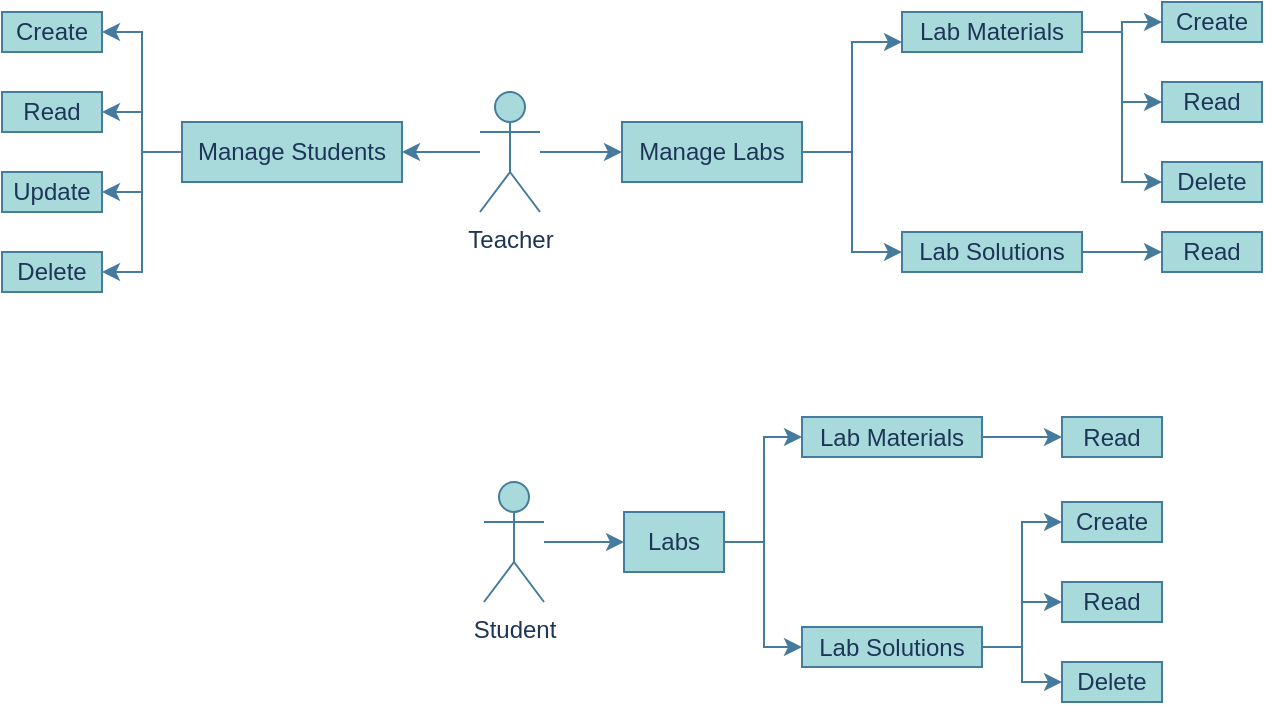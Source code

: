 <mxfile version="24.7.17">
  <diagram name="第 1 页" id="jkn6fn0x9Wz4eNC4is5e">
    <mxGraphModel dx="717" dy="18" grid="0" gridSize="10" guides="1" tooltips="1" connect="1" arrows="1" fold="1" page="0" pageScale="1" pageWidth="827" pageHeight="1169" background="#ffffff" math="0" shadow="0">
      <root>
        <mxCell id="0" />
        <mxCell id="1" parent="0" />
        <mxCell id="S2AbzcWut2CG05q-Gpmr-5" style="edgeStyle=orthogonalEdgeStyle;rounded=0;orthogonalLoop=1;jettySize=auto;html=1;entryX=1;entryY=0.5;entryDx=0;entryDy=0;labelBackgroundColor=none;strokeColor=#457B9D;fontColor=default;" parent="1" source="S2AbzcWut2CG05q-Gpmr-1" target="S2AbzcWut2CG05q-Gpmr-4" edge="1">
          <mxGeometry relative="1" as="geometry" />
        </mxCell>
        <mxCell id="S2AbzcWut2CG05q-Gpmr-7" style="edgeStyle=orthogonalEdgeStyle;rounded=0;orthogonalLoop=1;jettySize=auto;html=1;entryX=0;entryY=0.5;entryDx=0;entryDy=0;labelBackgroundColor=none;strokeColor=#457B9D;fontColor=default;" parent="1" source="S2AbzcWut2CG05q-Gpmr-1" target="S2AbzcWut2CG05q-Gpmr-6" edge="1">
          <mxGeometry relative="1" as="geometry" />
        </mxCell>
        <mxCell id="S2AbzcWut2CG05q-Gpmr-1" value="Teacher" style="shape=umlActor;verticalLabelPosition=bottom;verticalAlign=top;html=1;outlineConnect=0;labelBackgroundColor=none;fillColor=#A8DADC;strokeColor=#457B9D;fontColor=#1D3557;" parent="1" vertex="1">
          <mxGeometry x="338" y="455" width="30" height="60" as="geometry" />
        </mxCell>
        <mxCell id="S2AbzcWut2CG05q-Gpmr-12" style="edgeStyle=orthogonalEdgeStyle;rounded=0;orthogonalLoop=1;jettySize=auto;html=1;entryX=1;entryY=0.5;entryDx=0;entryDy=0;labelBackgroundColor=none;strokeColor=#457B9D;fontColor=default;" parent="1" source="S2AbzcWut2CG05q-Gpmr-4" target="S2AbzcWut2CG05q-Gpmr-8" edge="1">
          <mxGeometry relative="1" as="geometry">
            <Array as="points">
              <mxPoint x="169" y="485" />
              <mxPoint x="169" y="425" />
            </Array>
          </mxGeometry>
        </mxCell>
        <mxCell id="S2AbzcWut2CG05q-Gpmr-13" style="edgeStyle=orthogonalEdgeStyle;rounded=0;orthogonalLoop=1;jettySize=auto;html=1;exitX=0;exitY=0.5;exitDx=0;exitDy=0;entryX=1;entryY=0.5;entryDx=0;entryDy=0;labelBackgroundColor=none;strokeColor=#457B9D;fontColor=default;" parent="1" source="S2AbzcWut2CG05q-Gpmr-4" target="S2AbzcWut2CG05q-Gpmr-9" edge="1">
          <mxGeometry relative="1" as="geometry" />
        </mxCell>
        <mxCell id="S2AbzcWut2CG05q-Gpmr-14" style="edgeStyle=orthogonalEdgeStyle;rounded=0;orthogonalLoop=1;jettySize=auto;html=1;exitX=0;exitY=0.5;exitDx=0;exitDy=0;entryX=1;entryY=0.5;entryDx=0;entryDy=0;labelBackgroundColor=none;strokeColor=#457B9D;fontColor=default;" parent="1" source="S2AbzcWut2CG05q-Gpmr-4" target="S2AbzcWut2CG05q-Gpmr-10" edge="1">
          <mxGeometry relative="1" as="geometry" />
        </mxCell>
        <mxCell id="S2AbzcWut2CG05q-Gpmr-15" style="edgeStyle=orthogonalEdgeStyle;rounded=0;orthogonalLoop=1;jettySize=auto;html=1;exitX=0;exitY=0.5;exitDx=0;exitDy=0;entryX=1;entryY=0.5;entryDx=0;entryDy=0;labelBackgroundColor=none;strokeColor=#457B9D;fontColor=default;" parent="1" source="S2AbzcWut2CG05q-Gpmr-4" target="S2AbzcWut2CG05q-Gpmr-11" edge="1">
          <mxGeometry relative="1" as="geometry" />
        </mxCell>
        <mxCell id="S2AbzcWut2CG05q-Gpmr-4" value="Manage Students" style="rounded=0;whiteSpace=wrap;html=1;labelBackgroundColor=none;fillColor=#A8DADC;strokeColor=#457B9D;fontColor=#1D3557;" parent="1" vertex="1">
          <mxGeometry x="189" y="470" width="110" height="30" as="geometry" />
        </mxCell>
        <mxCell id="S2AbzcWut2CG05q-Gpmr-18" style="edgeStyle=orthogonalEdgeStyle;rounded=0;orthogonalLoop=1;jettySize=auto;html=1;exitX=1;exitY=0.5;exitDx=0;exitDy=0;entryX=0;entryY=0.75;entryDx=0;entryDy=0;labelBackgroundColor=none;strokeColor=#457B9D;fontColor=default;" parent="1" source="S2AbzcWut2CG05q-Gpmr-6" target="S2AbzcWut2CG05q-Gpmr-16" edge="1">
          <mxGeometry relative="1" as="geometry" />
        </mxCell>
        <mxCell id="S2AbzcWut2CG05q-Gpmr-19" style="edgeStyle=orthogonalEdgeStyle;rounded=0;orthogonalLoop=1;jettySize=auto;html=1;exitX=1;exitY=0.5;exitDx=0;exitDy=0;entryX=0;entryY=0.5;entryDx=0;entryDy=0;labelBackgroundColor=none;strokeColor=#457B9D;fontColor=default;" parent="1" source="S2AbzcWut2CG05q-Gpmr-6" target="S2AbzcWut2CG05q-Gpmr-17" edge="1">
          <mxGeometry relative="1" as="geometry" />
        </mxCell>
        <mxCell id="S2AbzcWut2CG05q-Gpmr-6" value="Manage Labs" style="rounded=0;whiteSpace=wrap;html=1;labelBackgroundColor=none;fillColor=#A8DADC;strokeColor=#457B9D;fontColor=#1D3557;" parent="1" vertex="1">
          <mxGeometry x="409" y="470" width="90" height="30" as="geometry" />
        </mxCell>
        <mxCell id="S2AbzcWut2CG05q-Gpmr-8" value="Create" style="rounded=0;whiteSpace=wrap;html=1;labelBackgroundColor=none;fillColor=#A8DADC;strokeColor=#457B9D;fontColor=#1D3557;" parent="1" vertex="1">
          <mxGeometry x="99" y="415" width="50" height="20" as="geometry" />
        </mxCell>
        <mxCell id="S2AbzcWut2CG05q-Gpmr-9" value="Read" style="rounded=0;whiteSpace=wrap;html=1;labelBackgroundColor=none;fillColor=#A8DADC;strokeColor=#457B9D;fontColor=#1D3557;" parent="1" vertex="1">
          <mxGeometry x="99" y="455" width="50" height="20" as="geometry" />
        </mxCell>
        <mxCell id="S2AbzcWut2CG05q-Gpmr-10" value="Update" style="rounded=0;whiteSpace=wrap;html=1;labelBackgroundColor=none;fillColor=#A8DADC;strokeColor=#457B9D;fontColor=#1D3557;" parent="1" vertex="1">
          <mxGeometry x="99" y="495" width="50" height="20" as="geometry" />
        </mxCell>
        <mxCell id="S2AbzcWut2CG05q-Gpmr-11" value="Delete" style="rounded=0;whiteSpace=wrap;html=1;labelBackgroundColor=none;fillColor=#A8DADC;strokeColor=#457B9D;fontColor=#1D3557;" parent="1" vertex="1">
          <mxGeometry x="99" y="535" width="50" height="20" as="geometry" />
        </mxCell>
        <mxCell id="OePKKOsCtcilE0uocmWi-8" style="edgeStyle=orthogonalEdgeStyle;rounded=0;orthogonalLoop=1;jettySize=auto;html=1;exitX=1;exitY=0.5;exitDx=0;exitDy=0;entryX=0;entryY=0.5;entryDx=0;entryDy=0;labelBackgroundColor=none;strokeColor=#457B9D;fontColor=default;" edge="1" parent="1" source="S2AbzcWut2CG05q-Gpmr-16" target="OePKKOsCtcilE0uocmWi-3">
          <mxGeometry relative="1" as="geometry" />
        </mxCell>
        <mxCell id="OePKKOsCtcilE0uocmWi-9" style="edgeStyle=orthogonalEdgeStyle;rounded=0;orthogonalLoop=1;jettySize=auto;html=1;exitX=1;exitY=0.5;exitDx=0;exitDy=0;entryX=0;entryY=0.5;entryDx=0;entryDy=0;labelBackgroundColor=none;strokeColor=#457B9D;fontColor=default;" edge="1" parent="1" source="S2AbzcWut2CG05q-Gpmr-16" target="OePKKOsCtcilE0uocmWi-4">
          <mxGeometry relative="1" as="geometry" />
        </mxCell>
        <mxCell id="OePKKOsCtcilE0uocmWi-11" style="edgeStyle=orthogonalEdgeStyle;rounded=0;orthogonalLoop=1;jettySize=auto;html=1;exitX=1;exitY=0.5;exitDx=0;exitDy=0;entryX=0;entryY=0.5;entryDx=0;entryDy=0;labelBackgroundColor=none;strokeColor=#457B9D;fontColor=default;" edge="1" parent="1" source="S2AbzcWut2CG05q-Gpmr-16" target="OePKKOsCtcilE0uocmWi-6">
          <mxGeometry relative="1" as="geometry" />
        </mxCell>
        <mxCell id="S2AbzcWut2CG05q-Gpmr-16" value="Lab Materials" style="rounded=0;whiteSpace=wrap;html=1;labelBackgroundColor=none;fillColor=#A8DADC;strokeColor=#457B9D;fontColor=#1D3557;" parent="1" vertex="1">
          <mxGeometry x="549" y="415" width="90" height="20" as="geometry" />
        </mxCell>
        <mxCell id="OePKKOsCtcilE0uocmWi-13" style="edgeStyle=orthogonalEdgeStyle;rounded=0;orthogonalLoop=1;jettySize=auto;html=1;exitX=1;exitY=0.5;exitDx=0;exitDy=0;entryX=0;entryY=0.5;entryDx=0;entryDy=0;labelBackgroundColor=none;strokeColor=#457B9D;fontColor=default;" edge="1" parent="1" source="S2AbzcWut2CG05q-Gpmr-17" target="OePKKOsCtcilE0uocmWi-12">
          <mxGeometry relative="1" as="geometry" />
        </mxCell>
        <mxCell id="S2AbzcWut2CG05q-Gpmr-17" value="Lab Solutions" style="rounded=0;whiteSpace=wrap;html=1;labelBackgroundColor=none;fillColor=#A8DADC;strokeColor=#457B9D;fontColor=#1D3557;" parent="1" vertex="1">
          <mxGeometry x="549" y="525" width="90" height="20" as="geometry" />
        </mxCell>
        <mxCell id="OePKKOsCtcilE0uocmWi-3" value="Create" style="rounded=0;whiteSpace=wrap;html=1;labelBackgroundColor=none;fillColor=#A8DADC;strokeColor=#457B9D;fontColor=#1D3557;" vertex="1" parent="1">
          <mxGeometry x="679" y="410" width="50" height="20" as="geometry" />
        </mxCell>
        <mxCell id="OePKKOsCtcilE0uocmWi-4" value="Read" style="rounded=0;whiteSpace=wrap;html=1;labelBackgroundColor=none;fillColor=#A8DADC;strokeColor=#457B9D;fontColor=#1D3557;" vertex="1" parent="1">
          <mxGeometry x="679" y="450" width="50" height="20" as="geometry" />
        </mxCell>
        <mxCell id="OePKKOsCtcilE0uocmWi-6" value="Delete" style="rounded=0;whiteSpace=wrap;html=1;labelBackgroundColor=none;fillColor=#A8DADC;strokeColor=#457B9D;fontColor=#1D3557;" vertex="1" parent="1">
          <mxGeometry x="679" y="490" width="50" height="20" as="geometry" />
        </mxCell>
        <mxCell id="OePKKOsCtcilE0uocmWi-12" value="Read" style="rounded=0;whiteSpace=wrap;html=1;labelBackgroundColor=none;fillColor=#A8DADC;strokeColor=#457B9D;fontColor=#1D3557;" vertex="1" parent="1">
          <mxGeometry x="679" y="525" width="50" height="20" as="geometry" />
        </mxCell>
        <mxCell id="OePKKOsCtcilE0uocmWi-18" style="edgeStyle=orthogonalEdgeStyle;rounded=0;orthogonalLoop=1;jettySize=auto;html=1;entryX=0;entryY=0.5;entryDx=0;entryDy=0;labelBackgroundColor=none;strokeColor=#457B9D;fontColor=default;" edge="1" parent="1" source="OePKKOsCtcilE0uocmWi-14" target="OePKKOsCtcilE0uocmWi-17">
          <mxGeometry relative="1" as="geometry" />
        </mxCell>
        <mxCell id="OePKKOsCtcilE0uocmWi-14" value="Student" style="shape=umlActor;verticalLabelPosition=bottom;verticalAlign=top;html=1;outlineConnect=0;labelBackgroundColor=none;fillColor=#A8DADC;strokeColor=#457B9D;fontColor=#1D3557;" vertex="1" parent="1">
          <mxGeometry x="340" y="650" width="30" height="60" as="geometry" />
        </mxCell>
        <mxCell id="OePKKOsCtcilE0uocmWi-22" style="edgeStyle=orthogonalEdgeStyle;rounded=0;orthogonalLoop=1;jettySize=auto;html=1;exitX=1;exitY=0.5;exitDx=0;exitDy=0;entryX=0;entryY=0.5;entryDx=0;entryDy=0;labelBackgroundColor=none;strokeColor=#457B9D;fontColor=default;" edge="1" parent="1" source="OePKKOsCtcilE0uocmWi-17" target="OePKKOsCtcilE0uocmWi-19">
          <mxGeometry relative="1" as="geometry">
            <Array as="points">
              <mxPoint x="480" y="680" />
              <mxPoint x="480" y="628" />
            </Array>
          </mxGeometry>
        </mxCell>
        <mxCell id="OePKKOsCtcilE0uocmWi-23" style="edgeStyle=orthogonalEdgeStyle;rounded=0;orthogonalLoop=1;jettySize=auto;html=1;exitX=1;exitY=0.5;exitDx=0;exitDy=0;entryX=0;entryY=0.5;entryDx=0;entryDy=0;labelBackgroundColor=none;strokeColor=#457B9D;fontColor=default;" edge="1" parent="1" source="OePKKOsCtcilE0uocmWi-17" target="OePKKOsCtcilE0uocmWi-20">
          <mxGeometry relative="1" as="geometry">
            <Array as="points">
              <mxPoint x="480" y="680" />
              <mxPoint x="480" y="732" />
            </Array>
          </mxGeometry>
        </mxCell>
        <mxCell id="OePKKOsCtcilE0uocmWi-17" value="Labs" style="rounded=0;whiteSpace=wrap;html=1;labelBackgroundColor=none;fillColor=#A8DADC;strokeColor=#457B9D;fontColor=#1D3557;" vertex="1" parent="1">
          <mxGeometry x="410" y="665" width="50" height="30" as="geometry" />
        </mxCell>
        <mxCell id="OePKKOsCtcilE0uocmWi-25" style="edgeStyle=orthogonalEdgeStyle;rounded=0;orthogonalLoop=1;jettySize=auto;html=1;exitX=1;exitY=0.5;exitDx=0;exitDy=0;entryX=0;entryY=0.5;entryDx=0;entryDy=0;labelBackgroundColor=none;strokeColor=#457B9D;fontColor=default;" edge="1" parent="1" source="OePKKOsCtcilE0uocmWi-19" target="OePKKOsCtcilE0uocmWi-24">
          <mxGeometry relative="1" as="geometry" />
        </mxCell>
        <mxCell id="OePKKOsCtcilE0uocmWi-19" value="Lab Materials" style="rounded=0;whiteSpace=wrap;html=1;labelBackgroundColor=none;fillColor=#A8DADC;strokeColor=#457B9D;fontColor=#1D3557;" vertex="1" parent="1">
          <mxGeometry x="499" y="617.5" width="90" height="20" as="geometry" />
        </mxCell>
        <mxCell id="OePKKOsCtcilE0uocmWi-29" style="edgeStyle=orthogonalEdgeStyle;rounded=0;orthogonalLoop=1;jettySize=auto;html=1;exitX=1;exitY=0.5;exitDx=0;exitDy=0;entryX=0;entryY=0.5;entryDx=0;entryDy=0;labelBackgroundColor=none;strokeColor=#457B9D;fontColor=default;" edge="1" parent="1" source="OePKKOsCtcilE0uocmWi-20" target="OePKKOsCtcilE0uocmWi-26">
          <mxGeometry relative="1" as="geometry" />
        </mxCell>
        <mxCell id="OePKKOsCtcilE0uocmWi-30" style="edgeStyle=orthogonalEdgeStyle;rounded=0;orthogonalLoop=1;jettySize=auto;html=1;exitX=1;exitY=0.5;exitDx=0;exitDy=0;entryX=0;entryY=0.5;entryDx=0;entryDy=0;labelBackgroundColor=none;strokeColor=#457B9D;fontColor=default;" edge="1" parent="1" source="OePKKOsCtcilE0uocmWi-20" target="OePKKOsCtcilE0uocmWi-27">
          <mxGeometry relative="1" as="geometry" />
        </mxCell>
        <mxCell id="OePKKOsCtcilE0uocmWi-31" style="edgeStyle=orthogonalEdgeStyle;rounded=0;orthogonalLoop=1;jettySize=auto;html=1;exitX=1;exitY=0.5;exitDx=0;exitDy=0;entryX=0;entryY=0.5;entryDx=0;entryDy=0;labelBackgroundColor=none;strokeColor=#457B9D;fontColor=default;" edge="1" parent="1" source="OePKKOsCtcilE0uocmWi-20" target="OePKKOsCtcilE0uocmWi-28">
          <mxGeometry relative="1" as="geometry" />
        </mxCell>
        <mxCell id="OePKKOsCtcilE0uocmWi-20" value="Lab Solutions" style="rounded=0;whiteSpace=wrap;html=1;labelBackgroundColor=none;fillColor=#A8DADC;strokeColor=#457B9D;fontColor=#1D3557;" vertex="1" parent="1">
          <mxGeometry x="499" y="722.5" width="90" height="20" as="geometry" />
        </mxCell>
        <mxCell id="OePKKOsCtcilE0uocmWi-24" value="Read" style="rounded=0;whiteSpace=wrap;html=1;labelBackgroundColor=none;fillColor=#A8DADC;strokeColor=#457B9D;fontColor=#1D3557;" vertex="1" parent="1">
          <mxGeometry x="629" y="617.5" width="50" height="20" as="geometry" />
        </mxCell>
        <mxCell id="OePKKOsCtcilE0uocmWi-26" value="Create" style="rounded=0;whiteSpace=wrap;html=1;labelBackgroundColor=none;fillColor=#A8DADC;strokeColor=#457B9D;fontColor=#1D3557;" vertex="1" parent="1">
          <mxGeometry x="629" y="660" width="50" height="20" as="geometry" />
        </mxCell>
        <mxCell id="OePKKOsCtcilE0uocmWi-27" value="Read" style="rounded=0;whiteSpace=wrap;html=1;labelBackgroundColor=none;fillColor=#A8DADC;strokeColor=#457B9D;fontColor=#1D3557;" vertex="1" parent="1">
          <mxGeometry x="629" y="700" width="50" height="20" as="geometry" />
        </mxCell>
        <mxCell id="OePKKOsCtcilE0uocmWi-28" value="Delete" style="rounded=0;whiteSpace=wrap;html=1;labelBackgroundColor=none;fillColor=#A8DADC;strokeColor=#457B9D;fontColor=#1D3557;" vertex="1" parent="1">
          <mxGeometry x="629" y="740" width="50" height="20" as="geometry" />
        </mxCell>
      </root>
    </mxGraphModel>
  </diagram>
</mxfile>

